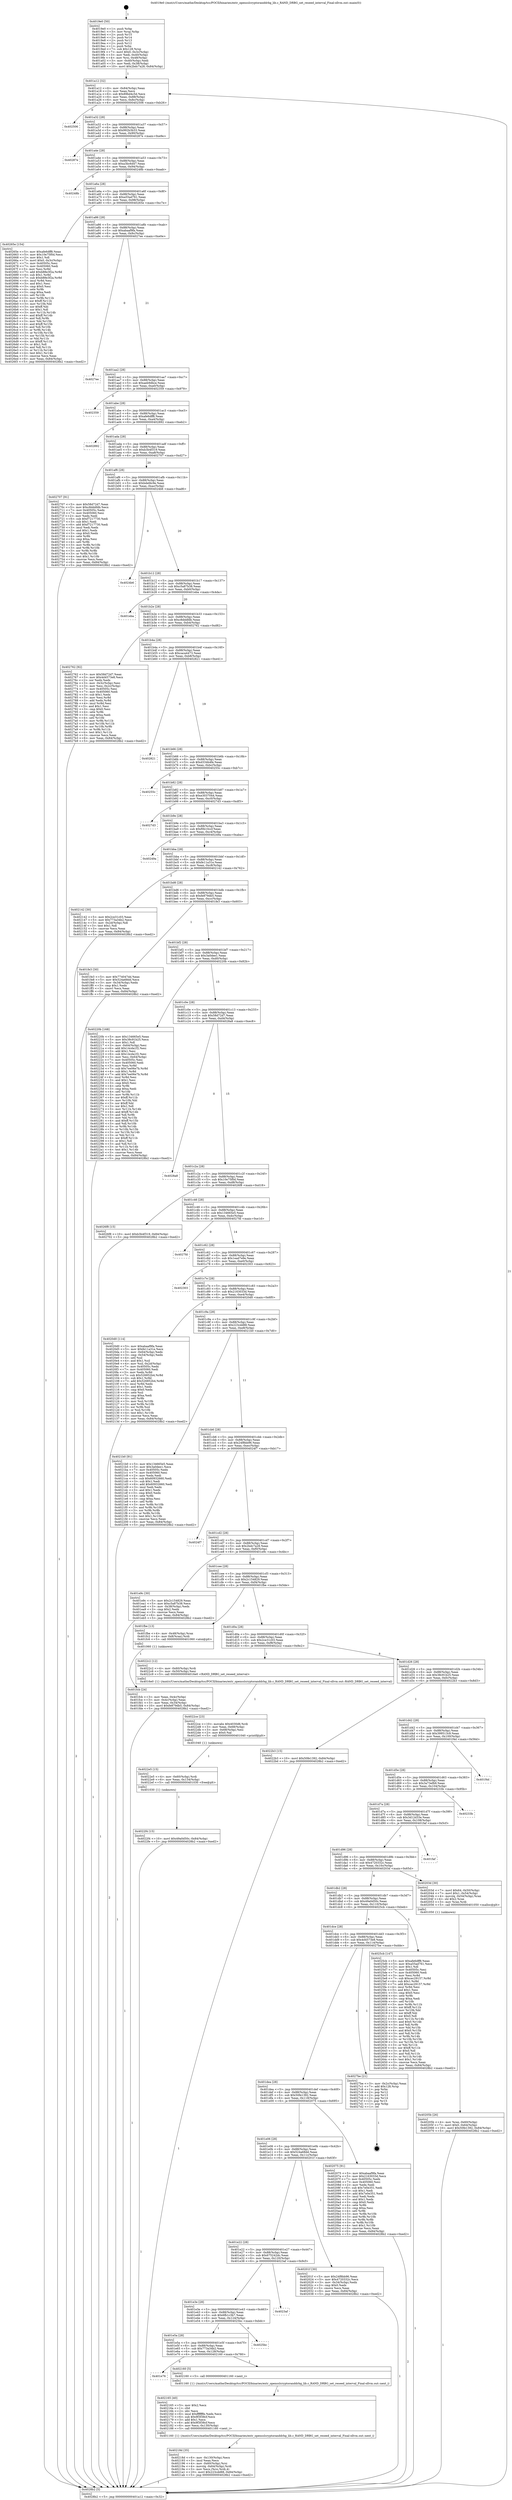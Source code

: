 digraph "0x4019e0" {
  label = "0x4019e0 (/mnt/c/Users/mathe/Desktop/tcc/POCII/binaries/extr_opensslcryptoranddrbg_lib.c_RAND_DRBG_set_reseed_interval_Final-ollvm.out::main(0))"
  labelloc = "t"
  node[shape=record]

  Entry [label="",width=0.3,height=0.3,shape=circle,fillcolor=black,style=filled]
  "0x401a12" [label="{
     0x401a12 [32]\l
     | [instrs]\l
     &nbsp;&nbsp;0x401a12 \<+6\>: mov -0x84(%rbp),%eax\l
     &nbsp;&nbsp;0x401a18 \<+2\>: mov %eax,%ecx\l
     &nbsp;&nbsp;0x401a1a \<+6\>: sub $0x89bd4c5d,%ecx\l
     &nbsp;&nbsp;0x401a20 \<+6\>: mov %eax,-0x88(%rbp)\l
     &nbsp;&nbsp;0x401a26 \<+6\>: mov %ecx,-0x8c(%rbp)\l
     &nbsp;&nbsp;0x401a2c \<+6\>: je 0000000000402506 \<main+0xb26\>\l
  }"]
  "0x402506" [label="{
     0x402506\l
  }", style=dashed]
  "0x401a32" [label="{
     0x401a32 [28]\l
     | [instrs]\l
     &nbsp;&nbsp;0x401a32 \<+5\>: jmp 0000000000401a37 \<main+0x57\>\l
     &nbsp;&nbsp;0x401a37 \<+6\>: mov -0x88(%rbp),%eax\l
     &nbsp;&nbsp;0x401a3d \<+5\>: sub $0x992b3b33,%eax\l
     &nbsp;&nbsp;0x401a42 \<+6\>: mov %eax,-0x90(%rbp)\l
     &nbsp;&nbsp;0x401a48 \<+6\>: je 000000000040287e \<main+0xe9e\>\l
  }"]
  Exit [label="",width=0.3,height=0.3,shape=circle,fillcolor=black,style=filled,peripheries=2]
  "0x40287e" [label="{
     0x40287e\l
  }", style=dashed]
  "0x401a4e" [label="{
     0x401a4e [28]\l
     | [instrs]\l
     &nbsp;&nbsp;0x401a4e \<+5\>: jmp 0000000000401a53 \<main+0x73\>\l
     &nbsp;&nbsp;0x401a53 \<+6\>: mov -0x88(%rbp),%eax\l
     &nbsp;&nbsp;0x401a59 \<+5\>: sub $0xa3bc6d47,%eax\l
     &nbsp;&nbsp;0x401a5e \<+6\>: mov %eax,-0x94(%rbp)\l
     &nbsp;&nbsp;0x401a64 \<+6\>: je 000000000040248b \<main+0xaab\>\l
  }"]
  "0x4022f4" [label="{
     0x4022f4 [15]\l
     | [instrs]\l
     &nbsp;&nbsp;0x4022f4 \<+10\>: movl $0x49a0d50c,-0x84(%rbp)\l
     &nbsp;&nbsp;0x4022fe \<+5\>: jmp 00000000004028b2 \<main+0xed2\>\l
  }"]
  "0x40248b" [label="{
     0x40248b\l
  }", style=dashed]
  "0x401a6a" [label="{
     0x401a6a [28]\l
     | [instrs]\l
     &nbsp;&nbsp;0x401a6a \<+5\>: jmp 0000000000401a6f \<main+0x8f\>\l
     &nbsp;&nbsp;0x401a6f \<+6\>: mov -0x88(%rbp),%eax\l
     &nbsp;&nbsp;0x401a75 \<+5\>: sub $0xa55ad761,%eax\l
     &nbsp;&nbsp;0x401a7a \<+6\>: mov %eax,-0x98(%rbp)\l
     &nbsp;&nbsp;0x401a80 \<+6\>: je 000000000040265e \<main+0xc7e\>\l
  }"]
  "0x4022e5" [label="{
     0x4022e5 [15]\l
     | [instrs]\l
     &nbsp;&nbsp;0x4022e5 \<+4\>: mov -0x60(%rbp),%rdi\l
     &nbsp;&nbsp;0x4022e9 \<+6\>: mov %eax,-0x134(%rbp)\l
     &nbsp;&nbsp;0x4022ef \<+5\>: call 0000000000401030 \<free@plt\>\l
     | [calls]\l
     &nbsp;&nbsp;0x401030 \{1\} (unknown)\l
  }"]
  "0x40265e" [label="{
     0x40265e [154]\l
     | [instrs]\l
     &nbsp;&nbsp;0x40265e \<+5\>: mov $0xafe6dff8,%eax\l
     &nbsp;&nbsp;0x402663 \<+5\>: mov $0x10e75f0d,%ecx\l
     &nbsp;&nbsp;0x402668 \<+2\>: mov $0x1,%dl\l
     &nbsp;&nbsp;0x40266a \<+7\>: movl $0x0,-0x3c(%rbp)\l
     &nbsp;&nbsp;0x402671 \<+7\>: mov 0x40505c,%esi\l
     &nbsp;&nbsp;0x402678 \<+7\>: mov 0x405060,%edi\l
     &nbsp;&nbsp;0x40267f \<+3\>: mov %esi,%r8d\l
     &nbsp;&nbsp;0x402682 \<+7\>: add $0xb88e3f2a,%r8d\l
     &nbsp;&nbsp;0x402689 \<+4\>: sub $0x1,%r8d\l
     &nbsp;&nbsp;0x40268d \<+7\>: sub $0xb88e3f2a,%r8d\l
     &nbsp;&nbsp;0x402694 \<+4\>: imul %r8d,%esi\l
     &nbsp;&nbsp;0x402698 \<+3\>: and $0x1,%esi\l
     &nbsp;&nbsp;0x40269b \<+3\>: cmp $0x0,%esi\l
     &nbsp;&nbsp;0x40269e \<+4\>: sete %r9b\l
     &nbsp;&nbsp;0x4026a2 \<+3\>: cmp $0xa,%edi\l
     &nbsp;&nbsp;0x4026a5 \<+4\>: setl %r10b\l
     &nbsp;&nbsp;0x4026a9 \<+3\>: mov %r9b,%r11b\l
     &nbsp;&nbsp;0x4026ac \<+4\>: xor $0xff,%r11b\l
     &nbsp;&nbsp;0x4026b0 \<+3\>: mov %r10b,%bl\l
     &nbsp;&nbsp;0x4026b3 \<+3\>: xor $0xff,%bl\l
     &nbsp;&nbsp;0x4026b6 \<+3\>: xor $0x1,%dl\l
     &nbsp;&nbsp;0x4026b9 \<+3\>: mov %r11b,%r14b\l
     &nbsp;&nbsp;0x4026bc \<+4\>: and $0xff,%r14b\l
     &nbsp;&nbsp;0x4026c0 \<+3\>: and %dl,%r9b\l
     &nbsp;&nbsp;0x4026c3 \<+3\>: mov %bl,%r15b\l
     &nbsp;&nbsp;0x4026c6 \<+4\>: and $0xff,%r15b\l
     &nbsp;&nbsp;0x4026ca \<+3\>: and %dl,%r10b\l
     &nbsp;&nbsp;0x4026cd \<+3\>: or %r9b,%r14b\l
     &nbsp;&nbsp;0x4026d0 \<+3\>: or %r10b,%r15b\l
     &nbsp;&nbsp;0x4026d3 \<+3\>: xor %r15b,%r14b\l
     &nbsp;&nbsp;0x4026d6 \<+3\>: or %bl,%r11b\l
     &nbsp;&nbsp;0x4026d9 \<+4\>: xor $0xff,%r11b\l
     &nbsp;&nbsp;0x4026dd \<+3\>: or $0x1,%dl\l
     &nbsp;&nbsp;0x4026e0 \<+3\>: and %dl,%r11b\l
     &nbsp;&nbsp;0x4026e3 \<+3\>: or %r11b,%r14b\l
     &nbsp;&nbsp;0x4026e6 \<+4\>: test $0x1,%r14b\l
     &nbsp;&nbsp;0x4026ea \<+3\>: cmovne %ecx,%eax\l
     &nbsp;&nbsp;0x4026ed \<+6\>: mov %eax,-0x84(%rbp)\l
     &nbsp;&nbsp;0x4026f3 \<+5\>: jmp 00000000004028b2 \<main+0xed2\>\l
  }"]
  "0x401a86" [label="{
     0x401a86 [28]\l
     | [instrs]\l
     &nbsp;&nbsp;0x401a86 \<+5\>: jmp 0000000000401a8b \<main+0xab\>\l
     &nbsp;&nbsp;0x401a8b \<+6\>: mov -0x88(%rbp),%eax\l
     &nbsp;&nbsp;0x401a91 \<+5\>: sub $0xabaaf9fa,%eax\l
     &nbsp;&nbsp;0x401a96 \<+6\>: mov %eax,-0x9c(%rbp)\l
     &nbsp;&nbsp;0x401a9c \<+6\>: je 00000000004027ee \<main+0xe0e\>\l
  }"]
  "0x4022ce" [label="{
     0x4022ce [23]\l
     | [instrs]\l
     &nbsp;&nbsp;0x4022ce \<+10\>: movabs $0x4030d6,%rdi\l
     &nbsp;&nbsp;0x4022d8 \<+3\>: mov %eax,-0x68(%rbp)\l
     &nbsp;&nbsp;0x4022db \<+3\>: mov -0x68(%rbp),%esi\l
     &nbsp;&nbsp;0x4022de \<+2\>: mov $0x0,%al\l
     &nbsp;&nbsp;0x4022e0 \<+5\>: call 0000000000401040 \<printf@plt\>\l
     | [calls]\l
     &nbsp;&nbsp;0x401040 \{1\} (unknown)\l
  }"]
  "0x4027ee" [label="{
     0x4027ee\l
  }", style=dashed]
  "0x401aa2" [label="{
     0x401aa2 [28]\l
     | [instrs]\l
     &nbsp;&nbsp;0x401aa2 \<+5\>: jmp 0000000000401aa7 \<main+0xc7\>\l
     &nbsp;&nbsp;0x401aa7 \<+6\>: mov -0x88(%rbp),%eax\l
     &nbsp;&nbsp;0x401aad \<+5\>: sub $0xaeb9dbce,%eax\l
     &nbsp;&nbsp;0x401ab2 \<+6\>: mov %eax,-0xa0(%rbp)\l
     &nbsp;&nbsp;0x401ab8 \<+6\>: je 0000000000402359 \<main+0x979\>\l
  }"]
  "0x40218d" [label="{
     0x40218d [35]\l
     | [instrs]\l
     &nbsp;&nbsp;0x40218d \<+6\>: mov -0x130(%rbp),%ecx\l
     &nbsp;&nbsp;0x402193 \<+3\>: imul %eax,%ecx\l
     &nbsp;&nbsp;0x402196 \<+4\>: mov -0x60(%rbp),%rsi\l
     &nbsp;&nbsp;0x40219a \<+4\>: movslq -0x64(%rbp),%rdi\l
     &nbsp;&nbsp;0x40219e \<+3\>: mov %ecx,(%rsi,%rdi,4)\l
     &nbsp;&nbsp;0x4021a1 \<+10\>: movl $0x223cdd88,-0x84(%rbp)\l
     &nbsp;&nbsp;0x4021ab \<+5\>: jmp 00000000004028b2 \<main+0xed2\>\l
  }"]
  "0x402359" [label="{
     0x402359\l
  }", style=dashed]
  "0x401abe" [label="{
     0x401abe [28]\l
     | [instrs]\l
     &nbsp;&nbsp;0x401abe \<+5\>: jmp 0000000000401ac3 \<main+0xe3\>\l
     &nbsp;&nbsp;0x401ac3 \<+6\>: mov -0x88(%rbp),%eax\l
     &nbsp;&nbsp;0x401ac9 \<+5\>: sub $0xafe6dff8,%eax\l
     &nbsp;&nbsp;0x401ace \<+6\>: mov %eax,-0xa4(%rbp)\l
     &nbsp;&nbsp;0x401ad4 \<+6\>: je 0000000000402892 \<main+0xeb2\>\l
  }"]
  "0x402165" [label="{
     0x402165 [40]\l
     | [instrs]\l
     &nbsp;&nbsp;0x402165 \<+5\>: mov $0x2,%ecx\l
     &nbsp;&nbsp;0x40216a \<+1\>: cltd\l
     &nbsp;&nbsp;0x40216b \<+2\>: idiv %ecx\l
     &nbsp;&nbsp;0x40216d \<+6\>: imul $0xfffffffe,%edx,%ecx\l
     &nbsp;&nbsp;0x402173 \<+6\>: sub $0x9f3f38cf,%ecx\l
     &nbsp;&nbsp;0x402179 \<+3\>: add $0x1,%ecx\l
     &nbsp;&nbsp;0x40217c \<+6\>: add $0x9f3f38cf,%ecx\l
     &nbsp;&nbsp;0x402182 \<+6\>: mov %ecx,-0x130(%rbp)\l
     &nbsp;&nbsp;0x402188 \<+5\>: call 0000000000401160 \<next_i\>\l
     | [calls]\l
     &nbsp;&nbsp;0x401160 \{1\} (/mnt/c/Users/mathe/Desktop/tcc/POCII/binaries/extr_opensslcryptoranddrbg_lib.c_RAND_DRBG_set_reseed_interval_Final-ollvm.out::next_i)\l
  }"]
  "0x402892" [label="{
     0x402892\l
  }", style=dashed]
  "0x401ada" [label="{
     0x401ada [28]\l
     | [instrs]\l
     &nbsp;&nbsp;0x401ada \<+5\>: jmp 0000000000401adf \<main+0xff\>\l
     &nbsp;&nbsp;0x401adf \<+6\>: mov -0x88(%rbp),%eax\l
     &nbsp;&nbsp;0x401ae5 \<+5\>: sub $0xb3b4f319,%eax\l
     &nbsp;&nbsp;0x401aea \<+6\>: mov %eax,-0xa8(%rbp)\l
     &nbsp;&nbsp;0x401af0 \<+6\>: je 0000000000402707 \<main+0xd27\>\l
  }"]
  "0x401e76" [label="{
     0x401e76\l
  }", style=dashed]
  "0x402707" [label="{
     0x402707 [91]\l
     | [instrs]\l
     &nbsp;&nbsp;0x402707 \<+5\>: mov $0x58d72d7,%eax\l
     &nbsp;&nbsp;0x40270c \<+5\>: mov $0xc8dddfdb,%ecx\l
     &nbsp;&nbsp;0x402711 \<+7\>: mov 0x40505c,%edx\l
     &nbsp;&nbsp;0x402718 \<+7\>: mov 0x405060,%esi\l
     &nbsp;&nbsp;0x40271f \<+2\>: mov %edx,%edi\l
     &nbsp;&nbsp;0x402721 \<+6\>: sub $0xf7217730,%edi\l
     &nbsp;&nbsp;0x402727 \<+3\>: sub $0x1,%edi\l
     &nbsp;&nbsp;0x40272a \<+6\>: add $0xf7217730,%edi\l
     &nbsp;&nbsp;0x402730 \<+3\>: imul %edi,%edx\l
     &nbsp;&nbsp;0x402733 \<+3\>: and $0x1,%edx\l
     &nbsp;&nbsp;0x402736 \<+3\>: cmp $0x0,%edx\l
     &nbsp;&nbsp;0x402739 \<+4\>: sete %r8b\l
     &nbsp;&nbsp;0x40273d \<+3\>: cmp $0xa,%esi\l
     &nbsp;&nbsp;0x402740 \<+4\>: setl %r9b\l
     &nbsp;&nbsp;0x402744 \<+3\>: mov %r8b,%r10b\l
     &nbsp;&nbsp;0x402747 \<+3\>: and %r9b,%r10b\l
     &nbsp;&nbsp;0x40274a \<+3\>: xor %r9b,%r8b\l
     &nbsp;&nbsp;0x40274d \<+3\>: or %r8b,%r10b\l
     &nbsp;&nbsp;0x402750 \<+4\>: test $0x1,%r10b\l
     &nbsp;&nbsp;0x402754 \<+3\>: cmovne %ecx,%eax\l
     &nbsp;&nbsp;0x402757 \<+6\>: mov %eax,-0x84(%rbp)\l
     &nbsp;&nbsp;0x40275d \<+5\>: jmp 00000000004028b2 \<main+0xed2\>\l
  }"]
  "0x401af6" [label="{
     0x401af6 [28]\l
     | [instrs]\l
     &nbsp;&nbsp;0x401af6 \<+5\>: jmp 0000000000401afb \<main+0x11b\>\l
     &nbsp;&nbsp;0x401afb \<+6\>: mov -0x88(%rbp),%eax\l
     &nbsp;&nbsp;0x401b01 \<+5\>: sub $0xbdefdc9e,%eax\l
     &nbsp;&nbsp;0x401b06 \<+6\>: mov %eax,-0xac(%rbp)\l
     &nbsp;&nbsp;0x401b0c \<+6\>: je 00000000004024b6 \<main+0xad6\>\l
  }"]
  "0x402160" [label="{
     0x402160 [5]\l
     | [instrs]\l
     &nbsp;&nbsp;0x402160 \<+5\>: call 0000000000401160 \<next_i\>\l
     | [calls]\l
     &nbsp;&nbsp;0x401160 \{1\} (/mnt/c/Users/mathe/Desktop/tcc/POCII/binaries/extr_opensslcryptoranddrbg_lib.c_RAND_DRBG_set_reseed_interval_Final-ollvm.out::next_i)\l
  }"]
  "0x4024b6" [label="{
     0x4024b6\l
  }", style=dashed]
  "0x401b12" [label="{
     0x401b12 [28]\l
     | [instrs]\l
     &nbsp;&nbsp;0x401b12 \<+5\>: jmp 0000000000401b17 \<main+0x137\>\l
     &nbsp;&nbsp;0x401b17 \<+6\>: mov -0x88(%rbp),%eax\l
     &nbsp;&nbsp;0x401b1d \<+5\>: sub $0xc5a87b38,%eax\l
     &nbsp;&nbsp;0x401b22 \<+6\>: mov %eax,-0xb0(%rbp)\l
     &nbsp;&nbsp;0x401b28 \<+6\>: je 0000000000401eba \<main+0x4da\>\l
  }"]
  "0x401e5a" [label="{
     0x401e5a [28]\l
     | [instrs]\l
     &nbsp;&nbsp;0x401e5a \<+5\>: jmp 0000000000401e5f \<main+0x47f\>\l
     &nbsp;&nbsp;0x401e5f \<+6\>: mov -0x88(%rbp),%eax\l
     &nbsp;&nbsp;0x401e65 \<+5\>: sub $0x773a34b2,%eax\l
     &nbsp;&nbsp;0x401e6a \<+6\>: mov %eax,-0x128(%rbp)\l
     &nbsp;&nbsp;0x401e70 \<+6\>: je 0000000000402160 \<main+0x780\>\l
  }"]
  "0x401eba" [label="{
     0x401eba\l
  }", style=dashed]
  "0x401b2e" [label="{
     0x401b2e [28]\l
     | [instrs]\l
     &nbsp;&nbsp;0x401b2e \<+5\>: jmp 0000000000401b33 \<main+0x153\>\l
     &nbsp;&nbsp;0x401b33 \<+6\>: mov -0x88(%rbp),%eax\l
     &nbsp;&nbsp;0x401b39 \<+5\>: sub $0xc8dddfdb,%eax\l
     &nbsp;&nbsp;0x401b3e \<+6\>: mov %eax,-0xb4(%rbp)\l
     &nbsp;&nbsp;0x401b44 \<+6\>: je 0000000000402762 \<main+0xd82\>\l
  }"]
  "0x4025bc" [label="{
     0x4025bc\l
  }", style=dashed]
  "0x402762" [label="{
     0x402762 [92]\l
     | [instrs]\l
     &nbsp;&nbsp;0x402762 \<+5\>: mov $0x58d72d7,%eax\l
     &nbsp;&nbsp;0x402767 \<+5\>: mov $0x4d4573e8,%ecx\l
     &nbsp;&nbsp;0x40276c \<+2\>: xor %edx,%edx\l
     &nbsp;&nbsp;0x40276e \<+3\>: mov -0x3c(%rbp),%esi\l
     &nbsp;&nbsp;0x402771 \<+3\>: mov %esi,-0x2c(%rbp)\l
     &nbsp;&nbsp;0x402774 \<+7\>: mov 0x40505c,%esi\l
     &nbsp;&nbsp;0x40277b \<+7\>: mov 0x405060,%edi\l
     &nbsp;&nbsp;0x402782 \<+3\>: sub $0x1,%edx\l
     &nbsp;&nbsp;0x402785 \<+3\>: mov %esi,%r8d\l
     &nbsp;&nbsp;0x402788 \<+3\>: add %edx,%r8d\l
     &nbsp;&nbsp;0x40278b \<+4\>: imul %r8d,%esi\l
     &nbsp;&nbsp;0x40278f \<+3\>: and $0x1,%esi\l
     &nbsp;&nbsp;0x402792 \<+3\>: cmp $0x0,%esi\l
     &nbsp;&nbsp;0x402795 \<+4\>: sete %r9b\l
     &nbsp;&nbsp;0x402799 \<+3\>: cmp $0xa,%edi\l
     &nbsp;&nbsp;0x40279c \<+4\>: setl %r10b\l
     &nbsp;&nbsp;0x4027a0 \<+3\>: mov %r9b,%r11b\l
     &nbsp;&nbsp;0x4027a3 \<+3\>: and %r10b,%r11b\l
     &nbsp;&nbsp;0x4027a6 \<+3\>: xor %r10b,%r9b\l
     &nbsp;&nbsp;0x4027a9 \<+3\>: or %r9b,%r11b\l
     &nbsp;&nbsp;0x4027ac \<+4\>: test $0x1,%r11b\l
     &nbsp;&nbsp;0x4027b0 \<+3\>: cmovne %ecx,%eax\l
     &nbsp;&nbsp;0x4027b3 \<+6\>: mov %eax,-0x84(%rbp)\l
     &nbsp;&nbsp;0x4027b9 \<+5\>: jmp 00000000004028b2 \<main+0xed2\>\l
  }"]
  "0x401b4a" [label="{
     0x401b4a [28]\l
     | [instrs]\l
     &nbsp;&nbsp;0x401b4a \<+5\>: jmp 0000000000401b4f \<main+0x16f\>\l
     &nbsp;&nbsp;0x401b4f \<+6\>: mov -0x88(%rbp),%eax\l
     &nbsp;&nbsp;0x401b55 \<+5\>: sub $0xcaca4473,%eax\l
     &nbsp;&nbsp;0x401b5a \<+6\>: mov %eax,-0xb8(%rbp)\l
     &nbsp;&nbsp;0x401b60 \<+6\>: je 0000000000402821 \<main+0xe41\>\l
  }"]
  "0x401e3e" [label="{
     0x401e3e [28]\l
     | [instrs]\l
     &nbsp;&nbsp;0x401e3e \<+5\>: jmp 0000000000401e43 \<main+0x463\>\l
     &nbsp;&nbsp;0x401e43 \<+6\>: mov -0x88(%rbp),%eax\l
     &nbsp;&nbsp;0x401e49 \<+5\>: sub $0x6fb1c3b7,%eax\l
     &nbsp;&nbsp;0x401e4e \<+6\>: mov %eax,-0x124(%rbp)\l
     &nbsp;&nbsp;0x401e54 \<+6\>: je 00000000004025bc \<main+0xbdc\>\l
  }"]
  "0x402821" [label="{
     0x402821\l
  }", style=dashed]
  "0x401b66" [label="{
     0x401b66 [28]\l
     | [instrs]\l
     &nbsp;&nbsp;0x401b66 \<+5\>: jmp 0000000000401b6b \<main+0x18b\>\l
     &nbsp;&nbsp;0x401b6b \<+6\>: mov -0x88(%rbp),%eax\l
     &nbsp;&nbsp;0x401b71 \<+5\>: sub $0xd334b4fe,%eax\l
     &nbsp;&nbsp;0x401b76 \<+6\>: mov %eax,-0xbc(%rbp)\l
     &nbsp;&nbsp;0x401b7c \<+6\>: je 000000000040255c \<main+0xb7c\>\l
  }"]
  "0x4023af" [label="{
     0x4023af\l
  }", style=dashed]
  "0x40255c" [label="{
     0x40255c\l
  }", style=dashed]
  "0x401b82" [label="{
     0x401b82 [28]\l
     | [instrs]\l
     &nbsp;&nbsp;0x401b82 \<+5\>: jmp 0000000000401b87 \<main+0x1a7\>\l
     &nbsp;&nbsp;0x401b87 \<+6\>: mov -0x88(%rbp),%eax\l
     &nbsp;&nbsp;0x401b8d \<+5\>: sub $0xe3037044,%eax\l
     &nbsp;&nbsp;0x401b92 \<+6\>: mov %eax,-0xc0(%rbp)\l
     &nbsp;&nbsp;0x401b98 \<+6\>: je 00000000004027d3 \<main+0xdf3\>\l
  }"]
  "0x40205b" [label="{
     0x40205b [26]\l
     | [instrs]\l
     &nbsp;&nbsp;0x40205b \<+4\>: mov %rax,-0x60(%rbp)\l
     &nbsp;&nbsp;0x40205f \<+7\>: movl $0x0,-0x64(%rbp)\l
     &nbsp;&nbsp;0x402066 \<+10\>: movl $0x50fe1392,-0x84(%rbp)\l
     &nbsp;&nbsp;0x402070 \<+5\>: jmp 00000000004028b2 \<main+0xed2\>\l
  }"]
  "0x4027d3" [label="{
     0x4027d3\l
  }", style=dashed]
  "0x401b9e" [label="{
     0x401b9e [28]\l
     | [instrs]\l
     &nbsp;&nbsp;0x401b9e \<+5\>: jmp 0000000000401ba3 \<main+0x1c3\>\l
     &nbsp;&nbsp;0x401ba3 \<+6\>: mov -0x88(%rbp),%eax\l
     &nbsp;&nbsp;0x401ba9 \<+5\>: sub $0xf0b10ccf,%eax\l
     &nbsp;&nbsp;0x401bae \<+6\>: mov %eax,-0xc4(%rbp)\l
     &nbsp;&nbsp;0x401bb4 \<+6\>: je 000000000040249a \<main+0xaba\>\l
  }"]
  "0x401e22" [label="{
     0x401e22 [28]\l
     | [instrs]\l
     &nbsp;&nbsp;0x401e22 \<+5\>: jmp 0000000000401e27 \<main+0x447\>\l
     &nbsp;&nbsp;0x401e27 \<+6\>: mov -0x88(%rbp),%eax\l
     &nbsp;&nbsp;0x401e2d \<+5\>: sub $0x675242dc,%eax\l
     &nbsp;&nbsp;0x401e32 \<+6\>: mov %eax,-0x120(%rbp)\l
     &nbsp;&nbsp;0x401e38 \<+6\>: je 00000000004023af \<main+0x9cf\>\l
  }"]
  "0x40249a" [label="{
     0x40249a\l
  }", style=dashed]
  "0x401bba" [label="{
     0x401bba [28]\l
     | [instrs]\l
     &nbsp;&nbsp;0x401bba \<+5\>: jmp 0000000000401bbf \<main+0x1df\>\l
     &nbsp;&nbsp;0x401bbf \<+6\>: mov -0x88(%rbp),%eax\l
     &nbsp;&nbsp;0x401bc5 \<+5\>: sub $0xfe11a31e,%eax\l
     &nbsp;&nbsp;0x401bca \<+6\>: mov %eax,-0xc8(%rbp)\l
     &nbsp;&nbsp;0x401bd0 \<+6\>: je 0000000000402142 \<main+0x762\>\l
  }"]
  "0x40201f" [label="{
     0x40201f [30]\l
     | [instrs]\l
     &nbsp;&nbsp;0x40201f \<+5\>: mov $0x24f8bb96,%eax\l
     &nbsp;&nbsp;0x402024 \<+5\>: mov $0x4720332c,%ecx\l
     &nbsp;&nbsp;0x402029 \<+3\>: mov -0x34(%rbp),%edx\l
     &nbsp;&nbsp;0x40202c \<+3\>: cmp $0x0,%edx\l
     &nbsp;&nbsp;0x40202f \<+3\>: cmove %ecx,%eax\l
     &nbsp;&nbsp;0x402032 \<+6\>: mov %eax,-0x84(%rbp)\l
     &nbsp;&nbsp;0x402038 \<+5\>: jmp 00000000004028b2 \<main+0xed2\>\l
  }"]
  "0x402142" [label="{
     0x402142 [30]\l
     | [instrs]\l
     &nbsp;&nbsp;0x402142 \<+5\>: mov $0x2ce31c03,%eax\l
     &nbsp;&nbsp;0x402147 \<+5\>: mov $0x773a34b2,%ecx\l
     &nbsp;&nbsp;0x40214c \<+3\>: mov -0x2d(%rbp),%dl\l
     &nbsp;&nbsp;0x40214f \<+3\>: test $0x1,%dl\l
     &nbsp;&nbsp;0x402152 \<+3\>: cmovne %ecx,%eax\l
     &nbsp;&nbsp;0x402155 \<+6\>: mov %eax,-0x84(%rbp)\l
     &nbsp;&nbsp;0x40215b \<+5\>: jmp 00000000004028b2 \<main+0xed2\>\l
  }"]
  "0x401bd6" [label="{
     0x401bd6 [28]\l
     | [instrs]\l
     &nbsp;&nbsp;0x401bd6 \<+5\>: jmp 0000000000401bdb \<main+0x1fb\>\l
     &nbsp;&nbsp;0x401bdb \<+6\>: mov -0x88(%rbp),%eax\l
     &nbsp;&nbsp;0x401be1 \<+5\>: sub $0xfe879db5,%eax\l
     &nbsp;&nbsp;0x401be6 \<+6\>: mov %eax,-0xcc(%rbp)\l
     &nbsp;&nbsp;0x401bec \<+6\>: je 0000000000401fe3 \<main+0x603\>\l
  }"]
  "0x401e06" [label="{
     0x401e06 [28]\l
     | [instrs]\l
     &nbsp;&nbsp;0x401e06 \<+5\>: jmp 0000000000401e0b \<main+0x42b\>\l
     &nbsp;&nbsp;0x401e0b \<+6\>: mov -0x88(%rbp),%eax\l
     &nbsp;&nbsp;0x401e11 \<+5\>: sub $0x524a68dd,%eax\l
     &nbsp;&nbsp;0x401e16 \<+6\>: mov %eax,-0x11c(%rbp)\l
     &nbsp;&nbsp;0x401e1c \<+6\>: je 000000000040201f \<main+0x63f\>\l
  }"]
  "0x401fe3" [label="{
     0x401fe3 [30]\l
     | [instrs]\l
     &nbsp;&nbsp;0x401fe3 \<+5\>: mov $0x774047dd,%eax\l
     &nbsp;&nbsp;0x401fe8 \<+5\>: mov $0x524a68dd,%ecx\l
     &nbsp;&nbsp;0x401fed \<+3\>: mov -0x34(%rbp),%edx\l
     &nbsp;&nbsp;0x401ff0 \<+3\>: cmp $0x1,%edx\l
     &nbsp;&nbsp;0x401ff3 \<+3\>: cmovl %ecx,%eax\l
     &nbsp;&nbsp;0x401ff6 \<+6\>: mov %eax,-0x84(%rbp)\l
     &nbsp;&nbsp;0x401ffc \<+5\>: jmp 00000000004028b2 \<main+0xed2\>\l
  }"]
  "0x401bf2" [label="{
     0x401bf2 [28]\l
     | [instrs]\l
     &nbsp;&nbsp;0x401bf2 \<+5\>: jmp 0000000000401bf7 \<main+0x217\>\l
     &nbsp;&nbsp;0x401bf7 \<+6\>: mov -0x88(%rbp),%eax\l
     &nbsp;&nbsp;0x401bfd \<+5\>: sub $0x3a0dee1,%eax\l
     &nbsp;&nbsp;0x401c02 \<+6\>: mov %eax,-0xd0(%rbp)\l
     &nbsp;&nbsp;0x401c08 \<+6\>: je 000000000040220b \<main+0x82b\>\l
  }"]
  "0x402075" [label="{
     0x402075 [91]\l
     | [instrs]\l
     &nbsp;&nbsp;0x402075 \<+5\>: mov $0xabaaf9fa,%eax\l
     &nbsp;&nbsp;0x40207a \<+5\>: mov $0x2163033d,%ecx\l
     &nbsp;&nbsp;0x40207f \<+7\>: mov 0x40505c,%edx\l
     &nbsp;&nbsp;0x402086 \<+7\>: mov 0x405060,%esi\l
     &nbsp;&nbsp;0x40208d \<+2\>: mov %edx,%edi\l
     &nbsp;&nbsp;0x40208f \<+6\>: sub $0x7e0e351,%edi\l
     &nbsp;&nbsp;0x402095 \<+3\>: sub $0x1,%edi\l
     &nbsp;&nbsp;0x402098 \<+6\>: add $0x7e0e351,%edi\l
     &nbsp;&nbsp;0x40209e \<+3\>: imul %edi,%edx\l
     &nbsp;&nbsp;0x4020a1 \<+3\>: and $0x1,%edx\l
     &nbsp;&nbsp;0x4020a4 \<+3\>: cmp $0x0,%edx\l
     &nbsp;&nbsp;0x4020a7 \<+4\>: sete %r8b\l
     &nbsp;&nbsp;0x4020ab \<+3\>: cmp $0xa,%esi\l
     &nbsp;&nbsp;0x4020ae \<+4\>: setl %r9b\l
     &nbsp;&nbsp;0x4020b2 \<+3\>: mov %r8b,%r10b\l
     &nbsp;&nbsp;0x4020b5 \<+3\>: and %r9b,%r10b\l
     &nbsp;&nbsp;0x4020b8 \<+3\>: xor %r9b,%r8b\l
     &nbsp;&nbsp;0x4020bb \<+3\>: or %r8b,%r10b\l
     &nbsp;&nbsp;0x4020be \<+4\>: test $0x1,%r10b\l
     &nbsp;&nbsp;0x4020c2 \<+3\>: cmovne %ecx,%eax\l
     &nbsp;&nbsp;0x4020c5 \<+6\>: mov %eax,-0x84(%rbp)\l
     &nbsp;&nbsp;0x4020cb \<+5\>: jmp 00000000004028b2 \<main+0xed2\>\l
  }"]
  "0x40220b" [label="{
     0x40220b [168]\l
     | [instrs]\l
     &nbsp;&nbsp;0x40220b \<+5\>: mov $0x134665e5,%eax\l
     &nbsp;&nbsp;0x402210 \<+5\>: mov $0x38c91b25,%ecx\l
     &nbsp;&nbsp;0x402215 \<+2\>: mov $0x1,%dl\l
     &nbsp;&nbsp;0x402217 \<+3\>: mov -0x64(%rbp),%esi\l
     &nbsp;&nbsp;0x40221a \<+6\>: add $0x14cda1f2,%esi\l
     &nbsp;&nbsp;0x402220 \<+3\>: add $0x1,%esi\l
     &nbsp;&nbsp;0x402223 \<+6\>: sub $0x14cda1f2,%esi\l
     &nbsp;&nbsp;0x402229 \<+3\>: mov %esi,-0x64(%rbp)\l
     &nbsp;&nbsp;0x40222c \<+7\>: mov 0x40505c,%esi\l
     &nbsp;&nbsp;0x402233 \<+7\>: mov 0x405060,%edi\l
     &nbsp;&nbsp;0x40223a \<+3\>: mov %esi,%r8d\l
     &nbsp;&nbsp;0x40223d \<+7\>: sub $0x7ee06e7b,%r8d\l
     &nbsp;&nbsp;0x402244 \<+4\>: sub $0x1,%r8d\l
     &nbsp;&nbsp;0x402248 \<+7\>: add $0x7ee06e7b,%r8d\l
     &nbsp;&nbsp;0x40224f \<+4\>: imul %r8d,%esi\l
     &nbsp;&nbsp;0x402253 \<+3\>: and $0x1,%esi\l
     &nbsp;&nbsp;0x402256 \<+3\>: cmp $0x0,%esi\l
     &nbsp;&nbsp;0x402259 \<+4\>: sete %r9b\l
     &nbsp;&nbsp;0x40225d \<+3\>: cmp $0xa,%edi\l
     &nbsp;&nbsp;0x402260 \<+4\>: setl %r10b\l
     &nbsp;&nbsp;0x402264 \<+3\>: mov %r9b,%r11b\l
     &nbsp;&nbsp;0x402267 \<+4\>: xor $0xff,%r11b\l
     &nbsp;&nbsp;0x40226b \<+3\>: mov %r10b,%bl\l
     &nbsp;&nbsp;0x40226e \<+3\>: xor $0xff,%bl\l
     &nbsp;&nbsp;0x402271 \<+3\>: xor $0x1,%dl\l
     &nbsp;&nbsp;0x402274 \<+3\>: mov %r11b,%r14b\l
     &nbsp;&nbsp;0x402277 \<+4\>: and $0xff,%r14b\l
     &nbsp;&nbsp;0x40227b \<+3\>: and %dl,%r9b\l
     &nbsp;&nbsp;0x40227e \<+3\>: mov %bl,%r15b\l
     &nbsp;&nbsp;0x402281 \<+4\>: and $0xff,%r15b\l
     &nbsp;&nbsp;0x402285 \<+3\>: and %dl,%r10b\l
     &nbsp;&nbsp;0x402288 \<+3\>: or %r9b,%r14b\l
     &nbsp;&nbsp;0x40228b \<+3\>: or %r10b,%r15b\l
     &nbsp;&nbsp;0x40228e \<+3\>: xor %r15b,%r14b\l
     &nbsp;&nbsp;0x402291 \<+3\>: or %bl,%r11b\l
     &nbsp;&nbsp;0x402294 \<+4\>: xor $0xff,%r11b\l
     &nbsp;&nbsp;0x402298 \<+3\>: or $0x1,%dl\l
     &nbsp;&nbsp;0x40229b \<+3\>: and %dl,%r11b\l
     &nbsp;&nbsp;0x40229e \<+3\>: or %r11b,%r14b\l
     &nbsp;&nbsp;0x4022a1 \<+4\>: test $0x1,%r14b\l
     &nbsp;&nbsp;0x4022a5 \<+3\>: cmovne %ecx,%eax\l
     &nbsp;&nbsp;0x4022a8 \<+6\>: mov %eax,-0x84(%rbp)\l
     &nbsp;&nbsp;0x4022ae \<+5\>: jmp 00000000004028b2 \<main+0xed2\>\l
  }"]
  "0x401c0e" [label="{
     0x401c0e [28]\l
     | [instrs]\l
     &nbsp;&nbsp;0x401c0e \<+5\>: jmp 0000000000401c13 \<main+0x233\>\l
     &nbsp;&nbsp;0x401c13 \<+6\>: mov -0x88(%rbp),%eax\l
     &nbsp;&nbsp;0x401c19 \<+5\>: sub $0x58d72d7,%eax\l
     &nbsp;&nbsp;0x401c1e \<+6\>: mov %eax,-0xd4(%rbp)\l
     &nbsp;&nbsp;0x401c24 \<+6\>: je 00000000004028a8 \<main+0xec8\>\l
  }"]
  "0x401dea" [label="{
     0x401dea [28]\l
     | [instrs]\l
     &nbsp;&nbsp;0x401dea \<+5\>: jmp 0000000000401def \<main+0x40f\>\l
     &nbsp;&nbsp;0x401def \<+6\>: mov -0x88(%rbp),%eax\l
     &nbsp;&nbsp;0x401df5 \<+5\>: sub $0x50fe1392,%eax\l
     &nbsp;&nbsp;0x401dfa \<+6\>: mov %eax,-0x118(%rbp)\l
     &nbsp;&nbsp;0x401e00 \<+6\>: je 0000000000402075 \<main+0x695\>\l
  }"]
  "0x4028a8" [label="{
     0x4028a8\l
  }", style=dashed]
  "0x401c2a" [label="{
     0x401c2a [28]\l
     | [instrs]\l
     &nbsp;&nbsp;0x401c2a \<+5\>: jmp 0000000000401c2f \<main+0x24f\>\l
     &nbsp;&nbsp;0x401c2f \<+6\>: mov -0x88(%rbp),%eax\l
     &nbsp;&nbsp;0x401c35 \<+5\>: sub $0x10e75f0d,%eax\l
     &nbsp;&nbsp;0x401c3a \<+6\>: mov %eax,-0xd8(%rbp)\l
     &nbsp;&nbsp;0x401c40 \<+6\>: je 00000000004026f8 \<main+0xd18\>\l
  }"]
  "0x4027be" [label="{
     0x4027be [21]\l
     | [instrs]\l
     &nbsp;&nbsp;0x4027be \<+3\>: mov -0x2c(%rbp),%eax\l
     &nbsp;&nbsp;0x4027c1 \<+7\>: add $0x128,%rsp\l
     &nbsp;&nbsp;0x4027c8 \<+1\>: pop %rbx\l
     &nbsp;&nbsp;0x4027c9 \<+2\>: pop %r12\l
     &nbsp;&nbsp;0x4027cb \<+2\>: pop %r13\l
     &nbsp;&nbsp;0x4027cd \<+2\>: pop %r14\l
     &nbsp;&nbsp;0x4027cf \<+2\>: pop %r15\l
     &nbsp;&nbsp;0x4027d1 \<+1\>: pop %rbp\l
     &nbsp;&nbsp;0x4027d2 \<+1\>: ret\l
  }"]
  "0x4026f8" [label="{
     0x4026f8 [15]\l
     | [instrs]\l
     &nbsp;&nbsp;0x4026f8 \<+10\>: movl $0xb3b4f319,-0x84(%rbp)\l
     &nbsp;&nbsp;0x402702 \<+5\>: jmp 00000000004028b2 \<main+0xed2\>\l
  }"]
  "0x401c46" [label="{
     0x401c46 [28]\l
     | [instrs]\l
     &nbsp;&nbsp;0x401c46 \<+5\>: jmp 0000000000401c4b \<main+0x26b\>\l
     &nbsp;&nbsp;0x401c4b \<+6\>: mov -0x88(%rbp),%eax\l
     &nbsp;&nbsp;0x401c51 \<+5\>: sub $0x134665e5,%eax\l
     &nbsp;&nbsp;0x401c56 \<+6\>: mov %eax,-0xdc(%rbp)\l
     &nbsp;&nbsp;0x401c5c \<+6\>: je 00000000004027fd \<main+0xe1d\>\l
  }"]
  "0x401dce" [label="{
     0x401dce [28]\l
     | [instrs]\l
     &nbsp;&nbsp;0x401dce \<+5\>: jmp 0000000000401dd3 \<main+0x3f3\>\l
     &nbsp;&nbsp;0x401dd3 \<+6\>: mov -0x88(%rbp),%eax\l
     &nbsp;&nbsp;0x401dd9 \<+5\>: sub $0x4d4573e8,%eax\l
     &nbsp;&nbsp;0x401dde \<+6\>: mov %eax,-0x114(%rbp)\l
     &nbsp;&nbsp;0x401de4 \<+6\>: je 00000000004027be \<main+0xdde\>\l
  }"]
  "0x4027fd" [label="{
     0x4027fd\l
  }", style=dashed]
  "0x401c62" [label="{
     0x401c62 [28]\l
     | [instrs]\l
     &nbsp;&nbsp;0x401c62 \<+5\>: jmp 0000000000401c67 \<main+0x287\>\l
     &nbsp;&nbsp;0x401c67 \<+6\>: mov -0x88(%rbp),%eax\l
     &nbsp;&nbsp;0x401c6d \<+5\>: sub $0x1ead7e9e,%eax\l
     &nbsp;&nbsp;0x401c72 \<+6\>: mov %eax,-0xe0(%rbp)\l
     &nbsp;&nbsp;0x401c78 \<+6\>: je 0000000000402303 \<main+0x923\>\l
  }"]
  "0x4025cb" [label="{
     0x4025cb [147]\l
     | [instrs]\l
     &nbsp;&nbsp;0x4025cb \<+5\>: mov $0xafe6dff8,%eax\l
     &nbsp;&nbsp;0x4025d0 \<+5\>: mov $0xa55ad761,%ecx\l
     &nbsp;&nbsp;0x4025d5 \<+2\>: mov $0x1,%dl\l
     &nbsp;&nbsp;0x4025d7 \<+7\>: mov 0x40505c,%esi\l
     &nbsp;&nbsp;0x4025de \<+7\>: mov 0x405060,%edi\l
     &nbsp;&nbsp;0x4025e5 \<+3\>: mov %esi,%r8d\l
     &nbsp;&nbsp;0x4025e8 \<+7\>: sub $0xcec29157,%r8d\l
     &nbsp;&nbsp;0x4025ef \<+4\>: sub $0x1,%r8d\l
     &nbsp;&nbsp;0x4025f3 \<+7\>: add $0xcec29157,%r8d\l
     &nbsp;&nbsp;0x4025fa \<+4\>: imul %r8d,%esi\l
     &nbsp;&nbsp;0x4025fe \<+3\>: and $0x1,%esi\l
     &nbsp;&nbsp;0x402601 \<+3\>: cmp $0x0,%esi\l
     &nbsp;&nbsp;0x402604 \<+4\>: sete %r9b\l
     &nbsp;&nbsp;0x402608 \<+3\>: cmp $0xa,%edi\l
     &nbsp;&nbsp;0x40260b \<+4\>: setl %r10b\l
     &nbsp;&nbsp;0x40260f \<+3\>: mov %r9b,%r11b\l
     &nbsp;&nbsp;0x402612 \<+4\>: xor $0xff,%r11b\l
     &nbsp;&nbsp;0x402616 \<+3\>: mov %r10b,%bl\l
     &nbsp;&nbsp;0x402619 \<+3\>: xor $0xff,%bl\l
     &nbsp;&nbsp;0x40261c \<+3\>: xor $0x0,%dl\l
     &nbsp;&nbsp;0x40261f \<+3\>: mov %r11b,%r14b\l
     &nbsp;&nbsp;0x402622 \<+4\>: and $0x0,%r14b\l
     &nbsp;&nbsp;0x402626 \<+3\>: and %dl,%r9b\l
     &nbsp;&nbsp;0x402629 \<+3\>: mov %bl,%r15b\l
     &nbsp;&nbsp;0x40262c \<+4\>: and $0x0,%r15b\l
     &nbsp;&nbsp;0x402630 \<+3\>: and %dl,%r10b\l
     &nbsp;&nbsp;0x402633 \<+3\>: or %r9b,%r14b\l
     &nbsp;&nbsp;0x402636 \<+3\>: or %r10b,%r15b\l
     &nbsp;&nbsp;0x402639 \<+3\>: xor %r15b,%r14b\l
     &nbsp;&nbsp;0x40263c \<+3\>: or %bl,%r11b\l
     &nbsp;&nbsp;0x40263f \<+4\>: xor $0xff,%r11b\l
     &nbsp;&nbsp;0x402643 \<+3\>: or $0x0,%dl\l
     &nbsp;&nbsp;0x402646 \<+3\>: and %dl,%r11b\l
     &nbsp;&nbsp;0x402649 \<+3\>: or %r11b,%r14b\l
     &nbsp;&nbsp;0x40264c \<+4\>: test $0x1,%r14b\l
     &nbsp;&nbsp;0x402650 \<+3\>: cmovne %ecx,%eax\l
     &nbsp;&nbsp;0x402653 \<+6\>: mov %eax,-0x84(%rbp)\l
     &nbsp;&nbsp;0x402659 \<+5\>: jmp 00000000004028b2 \<main+0xed2\>\l
  }"]
  "0x402303" [label="{
     0x402303\l
  }", style=dashed]
  "0x401c7e" [label="{
     0x401c7e [28]\l
     | [instrs]\l
     &nbsp;&nbsp;0x401c7e \<+5\>: jmp 0000000000401c83 \<main+0x2a3\>\l
     &nbsp;&nbsp;0x401c83 \<+6\>: mov -0x88(%rbp),%eax\l
     &nbsp;&nbsp;0x401c89 \<+5\>: sub $0x2163033d,%eax\l
     &nbsp;&nbsp;0x401c8e \<+6\>: mov %eax,-0xe4(%rbp)\l
     &nbsp;&nbsp;0x401c94 \<+6\>: je 00000000004020d0 \<main+0x6f0\>\l
  }"]
  "0x401db2" [label="{
     0x401db2 [28]\l
     | [instrs]\l
     &nbsp;&nbsp;0x401db2 \<+5\>: jmp 0000000000401db7 \<main+0x3d7\>\l
     &nbsp;&nbsp;0x401db7 \<+6\>: mov -0x88(%rbp),%eax\l
     &nbsp;&nbsp;0x401dbd \<+5\>: sub $0x49a0d50c,%eax\l
     &nbsp;&nbsp;0x401dc2 \<+6\>: mov %eax,-0x110(%rbp)\l
     &nbsp;&nbsp;0x401dc8 \<+6\>: je 00000000004025cb \<main+0xbeb\>\l
  }"]
  "0x4020d0" [label="{
     0x4020d0 [114]\l
     | [instrs]\l
     &nbsp;&nbsp;0x4020d0 \<+5\>: mov $0xabaaf9fa,%eax\l
     &nbsp;&nbsp;0x4020d5 \<+5\>: mov $0xfe11a31e,%ecx\l
     &nbsp;&nbsp;0x4020da \<+3\>: mov -0x64(%rbp),%edx\l
     &nbsp;&nbsp;0x4020dd \<+3\>: cmp -0x54(%rbp),%edx\l
     &nbsp;&nbsp;0x4020e0 \<+4\>: setl %sil\l
     &nbsp;&nbsp;0x4020e4 \<+4\>: and $0x1,%sil\l
     &nbsp;&nbsp;0x4020e8 \<+4\>: mov %sil,-0x2d(%rbp)\l
     &nbsp;&nbsp;0x4020ec \<+7\>: mov 0x40505c,%edx\l
     &nbsp;&nbsp;0x4020f3 \<+7\>: mov 0x405060,%edi\l
     &nbsp;&nbsp;0x4020fa \<+3\>: mov %edx,%r8d\l
     &nbsp;&nbsp;0x4020fd \<+7\>: sub $0x526852b4,%r8d\l
     &nbsp;&nbsp;0x402104 \<+4\>: sub $0x1,%r8d\l
     &nbsp;&nbsp;0x402108 \<+7\>: add $0x526852b4,%r8d\l
     &nbsp;&nbsp;0x40210f \<+4\>: imul %r8d,%edx\l
     &nbsp;&nbsp;0x402113 \<+3\>: and $0x1,%edx\l
     &nbsp;&nbsp;0x402116 \<+3\>: cmp $0x0,%edx\l
     &nbsp;&nbsp;0x402119 \<+4\>: sete %sil\l
     &nbsp;&nbsp;0x40211d \<+3\>: cmp $0xa,%edi\l
     &nbsp;&nbsp;0x402120 \<+4\>: setl %r9b\l
     &nbsp;&nbsp;0x402124 \<+3\>: mov %sil,%r10b\l
     &nbsp;&nbsp;0x402127 \<+3\>: and %r9b,%r10b\l
     &nbsp;&nbsp;0x40212a \<+3\>: xor %r9b,%sil\l
     &nbsp;&nbsp;0x40212d \<+3\>: or %sil,%r10b\l
     &nbsp;&nbsp;0x402130 \<+4\>: test $0x1,%r10b\l
     &nbsp;&nbsp;0x402134 \<+3\>: cmovne %ecx,%eax\l
     &nbsp;&nbsp;0x402137 \<+6\>: mov %eax,-0x84(%rbp)\l
     &nbsp;&nbsp;0x40213d \<+5\>: jmp 00000000004028b2 \<main+0xed2\>\l
  }"]
  "0x401c9a" [label="{
     0x401c9a [28]\l
     | [instrs]\l
     &nbsp;&nbsp;0x401c9a \<+5\>: jmp 0000000000401c9f \<main+0x2bf\>\l
     &nbsp;&nbsp;0x401c9f \<+6\>: mov -0x88(%rbp),%eax\l
     &nbsp;&nbsp;0x401ca5 \<+5\>: sub $0x223cdd88,%eax\l
     &nbsp;&nbsp;0x401caa \<+6\>: mov %eax,-0xe8(%rbp)\l
     &nbsp;&nbsp;0x401cb0 \<+6\>: je 00000000004021b0 \<main+0x7d0\>\l
  }"]
  "0x40203d" [label="{
     0x40203d [30]\l
     | [instrs]\l
     &nbsp;&nbsp;0x40203d \<+7\>: movl $0x64,-0x50(%rbp)\l
     &nbsp;&nbsp;0x402044 \<+7\>: movl $0x1,-0x54(%rbp)\l
     &nbsp;&nbsp;0x40204b \<+4\>: movslq -0x54(%rbp),%rax\l
     &nbsp;&nbsp;0x40204f \<+4\>: shl $0x2,%rax\l
     &nbsp;&nbsp;0x402053 \<+3\>: mov %rax,%rdi\l
     &nbsp;&nbsp;0x402056 \<+5\>: call 0000000000401050 \<malloc@plt\>\l
     | [calls]\l
     &nbsp;&nbsp;0x401050 \{1\} (unknown)\l
  }"]
  "0x4021b0" [label="{
     0x4021b0 [91]\l
     | [instrs]\l
     &nbsp;&nbsp;0x4021b0 \<+5\>: mov $0x134665e5,%eax\l
     &nbsp;&nbsp;0x4021b5 \<+5\>: mov $0x3a0dee1,%ecx\l
     &nbsp;&nbsp;0x4021ba \<+7\>: mov 0x40505c,%edx\l
     &nbsp;&nbsp;0x4021c1 \<+7\>: mov 0x405060,%esi\l
     &nbsp;&nbsp;0x4021c8 \<+2\>: mov %edx,%edi\l
     &nbsp;&nbsp;0x4021ca \<+6\>: sub $0x60932660,%edi\l
     &nbsp;&nbsp;0x4021d0 \<+3\>: sub $0x1,%edi\l
     &nbsp;&nbsp;0x4021d3 \<+6\>: add $0x60932660,%edi\l
     &nbsp;&nbsp;0x4021d9 \<+3\>: imul %edi,%edx\l
     &nbsp;&nbsp;0x4021dc \<+3\>: and $0x1,%edx\l
     &nbsp;&nbsp;0x4021df \<+3\>: cmp $0x0,%edx\l
     &nbsp;&nbsp;0x4021e2 \<+4\>: sete %r8b\l
     &nbsp;&nbsp;0x4021e6 \<+3\>: cmp $0xa,%esi\l
     &nbsp;&nbsp;0x4021e9 \<+4\>: setl %r9b\l
     &nbsp;&nbsp;0x4021ed \<+3\>: mov %r8b,%r10b\l
     &nbsp;&nbsp;0x4021f0 \<+3\>: and %r9b,%r10b\l
     &nbsp;&nbsp;0x4021f3 \<+3\>: xor %r9b,%r8b\l
     &nbsp;&nbsp;0x4021f6 \<+3\>: or %r8b,%r10b\l
     &nbsp;&nbsp;0x4021f9 \<+4\>: test $0x1,%r10b\l
     &nbsp;&nbsp;0x4021fd \<+3\>: cmovne %ecx,%eax\l
     &nbsp;&nbsp;0x402200 \<+6\>: mov %eax,-0x84(%rbp)\l
     &nbsp;&nbsp;0x402206 \<+5\>: jmp 00000000004028b2 \<main+0xed2\>\l
  }"]
  "0x401cb6" [label="{
     0x401cb6 [28]\l
     | [instrs]\l
     &nbsp;&nbsp;0x401cb6 \<+5\>: jmp 0000000000401cbb \<main+0x2db\>\l
     &nbsp;&nbsp;0x401cbb \<+6\>: mov -0x88(%rbp),%eax\l
     &nbsp;&nbsp;0x401cc1 \<+5\>: sub $0x24f8bb96,%eax\l
     &nbsp;&nbsp;0x401cc6 \<+6\>: mov %eax,-0xec(%rbp)\l
     &nbsp;&nbsp;0x401ccc \<+6\>: je 00000000004024f7 \<main+0xb17\>\l
  }"]
  "0x401d96" [label="{
     0x401d96 [28]\l
     | [instrs]\l
     &nbsp;&nbsp;0x401d96 \<+5\>: jmp 0000000000401d9b \<main+0x3bb\>\l
     &nbsp;&nbsp;0x401d9b \<+6\>: mov -0x88(%rbp),%eax\l
     &nbsp;&nbsp;0x401da1 \<+5\>: sub $0x4720332c,%eax\l
     &nbsp;&nbsp;0x401da6 \<+6\>: mov %eax,-0x10c(%rbp)\l
     &nbsp;&nbsp;0x401dac \<+6\>: je 000000000040203d \<main+0x65d\>\l
  }"]
  "0x4024f7" [label="{
     0x4024f7\l
  }", style=dashed]
  "0x401cd2" [label="{
     0x401cd2 [28]\l
     | [instrs]\l
     &nbsp;&nbsp;0x401cd2 \<+5\>: jmp 0000000000401cd7 \<main+0x2f7\>\l
     &nbsp;&nbsp;0x401cd7 \<+6\>: mov -0x88(%rbp),%eax\l
     &nbsp;&nbsp;0x401cdd \<+5\>: sub $0x2bdc7a28,%eax\l
     &nbsp;&nbsp;0x401ce2 \<+6\>: mov %eax,-0xf0(%rbp)\l
     &nbsp;&nbsp;0x401ce8 \<+6\>: je 0000000000401e9c \<main+0x4bc\>\l
  }"]
  "0x401faf" [label="{
     0x401faf\l
  }", style=dashed]
  "0x401e9c" [label="{
     0x401e9c [30]\l
     | [instrs]\l
     &nbsp;&nbsp;0x401e9c \<+5\>: mov $0x2c154829,%eax\l
     &nbsp;&nbsp;0x401ea1 \<+5\>: mov $0xc5a87b38,%ecx\l
     &nbsp;&nbsp;0x401ea6 \<+3\>: mov -0x38(%rbp),%edx\l
     &nbsp;&nbsp;0x401ea9 \<+3\>: cmp $0x2,%edx\l
     &nbsp;&nbsp;0x401eac \<+3\>: cmovne %ecx,%eax\l
     &nbsp;&nbsp;0x401eaf \<+6\>: mov %eax,-0x84(%rbp)\l
     &nbsp;&nbsp;0x401eb5 \<+5\>: jmp 00000000004028b2 \<main+0xed2\>\l
  }"]
  "0x401cee" [label="{
     0x401cee [28]\l
     | [instrs]\l
     &nbsp;&nbsp;0x401cee \<+5\>: jmp 0000000000401cf3 \<main+0x313\>\l
     &nbsp;&nbsp;0x401cf3 \<+6\>: mov -0x88(%rbp),%eax\l
     &nbsp;&nbsp;0x401cf9 \<+5\>: sub $0x2c154829,%eax\l
     &nbsp;&nbsp;0x401cfe \<+6\>: mov %eax,-0xf4(%rbp)\l
     &nbsp;&nbsp;0x401d04 \<+6\>: je 0000000000401fbe \<main+0x5de\>\l
  }"]
  "0x4028b2" [label="{
     0x4028b2 [5]\l
     | [instrs]\l
     &nbsp;&nbsp;0x4028b2 \<+5\>: jmp 0000000000401a12 \<main+0x32\>\l
  }"]
  "0x4019e0" [label="{
     0x4019e0 [50]\l
     | [instrs]\l
     &nbsp;&nbsp;0x4019e0 \<+1\>: push %rbp\l
     &nbsp;&nbsp;0x4019e1 \<+3\>: mov %rsp,%rbp\l
     &nbsp;&nbsp;0x4019e4 \<+2\>: push %r15\l
     &nbsp;&nbsp;0x4019e6 \<+2\>: push %r14\l
     &nbsp;&nbsp;0x4019e8 \<+2\>: push %r13\l
     &nbsp;&nbsp;0x4019ea \<+2\>: push %r12\l
     &nbsp;&nbsp;0x4019ec \<+1\>: push %rbx\l
     &nbsp;&nbsp;0x4019ed \<+7\>: sub $0x128,%rsp\l
     &nbsp;&nbsp;0x4019f4 \<+7\>: movl $0x0,-0x3c(%rbp)\l
     &nbsp;&nbsp;0x4019fb \<+3\>: mov %edi,-0x40(%rbp)\l
     &nbsp;&nbsp;0x4019fe \<+4\>: mov %rsi,-0x48(%rbp)\l
     &nbsp;&nbsp;0x401a02 \<+3\>: mov -0x40(%rbp),%edi\l
     &nbsp;&nbsp;0x401a05 \<+3\>: mov %edi,-0x38(%rbp)\l
     &nbsp;&nbsp;0x401a08 \<+10\>: movl $0x2bdc7a28,-0x84(%rbp)\l
  }"]
  "0x401d7a" [label="{
     0x401d7a [28]\l
     | [instrs]\l
     &nbsp;&nbsp;0x401d7a \<+5\>: jmp 0000000000401d7f \<main+0x39f\>\l
     &nbsp;&nbsp;0x401d7f \<+6\>: mov -0x88(%rbp),%eax\l
     &nbsp;&nbsp;0x401d85 \<+5\>: sub $0x3d12d33e,%eax\l
     &nbsp;&nbsp;0x401d8a \<+6\>: mov %eax,-0x108(%rbp)\l
     &nbsp;&nbsp;0x401d90 \<+6\>: je 0000000000401faf \<main+0x5cf\>\l
  }"]
  "0x401fbe" [label="{
     0x401fbe [13]\l
     | [instrs]\l
     &nbsp;&nbsp;0x401fbe \<+4\>: mov -0x48(%rbp),%rax\l
     &nbsp;&nbsp;0x401fc2 \<+4\>: mov 0x8(%rax),%rdi\l
     &nbsp;&nbsp;0x401fc6 \<+5\>: call 0000000000401060 \<atoi@plt\>\l
     | [calls]\l
     &nbsp;&nbsp;0x401060 \{1\} (unknown)\l
  }"]
  "0x401d0a" [label="{
     0x401d0a [28]\l
     | [instrs]\l
     &nbsp;&nbsp;0x401d0a \<+5\>: jmp 0000000000401d0f \<main+0x32f\>\l
     &nbsp;&nbsp;0x401d0f \<+6\>: mov -0x88(%rbp),%eax\l
     &nbsp;&nbsp;0x401d15 \<+5\>: sub $0x2ce31c03,%eax\l
     &nbsp;&nbsp;0x401d1a \<+6\>: mov %eax,-0xf8(%rbp)\l
     &nbsp;&nbsp;0x401d20 \<+6\>: je 00000000004022c2 \<main+0x8e2\>\l
  }"]
  "0x401fcb" [label="{
     0x401fcb [24]\l
     | [instrs]\l
     &nbsp;&nbsp;0x401fcb \<+3\>: mov %eax,-0x4c(%rbp)\l
     &nbsp;&nbsp;0x401fce \<+3\>: mov -0x4c(%rbp),%eax\l
     &nbsp;&nbsp;0x401fd1 \<+3\>: mov %eax,-0x34(%rbp)\l
     &nbsp;&nbsp;0x401fd4 \<+10\>: movl $0xfe879db5,-0x84(%rbp)\l
     &nbsp;&nbsp;0x401fde \<+5\>: jmp 00000000004028b2 \<main+0xed2\>\l
  }"]
  "0x40233b" [label="{
     0x40233b\l
  }", style=dashed]
  "0x4022c2" [label="{
     0x4022c2 [12]\l
     | [instrs]\l
     &nbsp;&nbsp;0x4022c2 \<+4\>: mov -0x60(%rbp),%rdi\l
     &nbsp;&nbsp;0x4022c6 \<+3\>: mov -0x50(%rbp),%esi\l
     &nbsp;&nbsp;0x4022c9 \<+5\>: call 00000000004016e0 \<RAND_DRBG_set_reseed_interval\>\l
     | [calls]\l
     &nbsp;&nbsp;0x4016e0 \{1\} (/mnt/c/Users/mathe/Desktop/tcc/POCII/binaries/extr_opensslcryptoranddrbg_lib.c_RAND_DRBG_set_reseed_interval_Final-ollvm.out::RAND_DRBG_set_reseed_interval)\l
  }"]
  "0x401d26" [label="{
     0x401d26 [28]\l
     | [instrs]\l
     &nbsp;&nbsp;0x401d26 \<+5\>: jmp 0000000000401d2b \<main+0x34b\>\l
     &nbsp;&nbsp;0x401d2b \<+6\>: mov -0x88(%rbp),%eax\l
     &nbsp;&nbsp;0x401d31 \<+5\>: sub $0x38c91b25,%eax\l
     &nbsp;&nbsp;0x401d36 \<+6\>: mov %eax,-0xfc(%rbp)\l
     &nbsp;&nbsp;0x401d3c \<+6\>: je 00000000004022b3 \<main+0x8d3\>\l
  }"]
  "0x401d5e" [label="{
     0x401d5e [28]\l
     | [instrs]\l
     &nbsp;&nbsp;0x401d5e \<+5\>: jmp 0000000000401d63 \<main+0x383\>\l
     &nbsp;&nbsp;0x401d63 \<+6\>: mov -0x88(%rbp),%eax\l
     &nbsp;&nbsp;0x401d69 \<+5\>: sub $0x3a73efb9,%eax\l
     &nbsp;&nbsp;0x401d6e \<+6\>: mov %eax,-0x104(%rbp)\l
     &nbsp;&nbsp;0x401d74 \<+6\>: je 000000000040233b \<main+0x95b\>\l
  }"]
  "0x4022b3" [label="{
     0x4022b3 [15]\l
     | [instrs]\l
     &nbsp;&nbsp;0x4022b3 \<+10\>: movl $0x50fe1392,-0x84(%rbp)\l
     &nbsp;&nbsp;0x4022bd \<+5\>: jmp 00000000004028b2 \<main+0xed2\>\l
  }"]
  "0x401d42" [label="{
     0x401d42 [28]\l
     | [instrs]\l
     &nbsp;&nbsp;0x401d42 \<+5\>: jmp 0000000000401d47 \<main+0x367\>\l
     &nbsp;&nbsp;0x401d47 \<+6\>: mov -0x88(%rbp),%eax\l
     &nbsp;&nbsp;0x401d4d \<+5\>: sub $0x399513c9,%eax\l
     &nbsp;&nbsp;0x401d52 \<+6\>: mov %eax,-0x100(%rbp)\l
     &nbsp;&nbsp;0x401d58 \<+6\>: je 0000000000401f4d \<main+0x56d\>\l
  }"]
  "0x401f4d" [label="{
     0x401f4d\l
  }", style=dashed]
  Entry -> "0x4019e0" [label=" 1"]
  "0x401a12" -> "0x402506" [label=" 0"]
  "0x401a12" -> "0x401a32" [label=" 22"]
  "0x4027be" -> Exit [label=" 1"]
  "0x401a32" -> "0x40287e" [label=" 0"]
  "0x401a32" -> "0x401a4e" [label=" 22"]
  "0x402762" -> "0x4028b2" [label=" 1"]
  "0x401a4e" -> "0x40248b" [label=" 0"]
  "0x401a4e" -> "0x401a6a" [label=" 22"]
  "0x402707" -> "0x4028b2" [label=" 1"]
  "0x401a6a" -> "0x40265e" [label=" 1"]
  "0x401a6a" -> "0x401a86" [label=" 21"]
  "0x4026f8" -> "0x4028b2" [label=" 1"]
  "0x401a86" -> "0x4027ee" [label=" 0"]
  "0x401a86" -> "0x401aa2" [label=" 21"]
  "0x40265e" -> "0x4028b2" [label=" 1"]
  "0x401aa2" -> "0x402359" [label=" 0"]
  "0x401aa2" -> "0x401abe" [label=" 21"]
  "0x4025cb" -> "0x4028b2" [label=" 1"]
  "0x401abe" -> "0x402892" [label=" 0"]
  "0x401abe" -> "0x401ada" [label=" 21"]
  "0x4022f4" -> "0x4028b2" [label=" 1"]
  "0x401ada" -> "0x402707" [label=" 1"]
  "0x401ada" -> "0x401af6" [label=" 20"]
  "0x4022e5" -> "0x4022f4" [label=" 1"]
  "0x401af6" -> "0x4024b6" [label=" 0"]
  "0x401af6" -> "0x401b12" [label=" 20"]
  "0x4022ce" -> "0x4022e5" [label=" 1"]
  "0x401b12" -> "0x401eba" [label=" 0"]
  "0x401b12" -> "0x401b2e" [label=" 20"]
  "0x4022b3" -> "0x4028b2" [label=" 1"]
  "0x401b2e" -> "0x402762" [label=" 1"]
  "0x401b2e" -> "0x401b4a" [label=" 19"]
  "0x40220b" -> "0x4028b2" [label=" 1"]
  "0x401b4a" -> "0x402821" [label=" 0"]
  "0x401b4a" -> "0x401b66" [label=" 19"]
  "0x40218d" -> "0x4028b2" [label=" 1"]
  "0x401b66" -> "0x40255c" [label=" 0"]
  "0x401b66" -> "0x401b82" [label=" 19"]
  "0x402165" -> "0x40218d" [label=" 1"]
  "0x401b82" -> "0x4027d3" [label=" 0"]
  "0x401b82" -> "0x401b9e" [label=" 19"]
  "0x401e5a" -> "0x401e76" [label=" 0"]
  "0x401b9e" -> "0x40249a" [label=" 0"]
  "0x401b9e" -> "0x401bba" [label=" 19"]
  "0x401e5a" -> "0x402160" [label=" 1"]
  "0x401bba" -> "0x402142" [label=" 2"]
  "0x401bba" -> "0x401bd6" [label=" 17"]
  "0x4022c2" -> "0x4022ce" [label=" 1"]
  "0x401bd6" -> "0x401fe3" [label=" 1"]
  "0x401bd6" -> "0x401bf2" [label=" 16"]
  "0x401e3e" -> "0x4025bc" [label=" 0"]
  "0x401bf2" -> "0x40220b" [label=" 1"]
  "0x401bf2" -> "0x401c0e" [label=" 15"]
  "0x4021b0" -> "0x4028b2" [label=" 1"]
  "0x401c0e" -> "0x4028a8" [label=" 0"]
  "0x401c0e" -> "0x401c2a" [label=" 15"]
  "0x401e22" -> "0x4023af" [label=" 0"]
  "0x401c2a" -> "0x4026f8" [label=" 1"]
  "0x401c2a" -> "0x401c46" [label=" 14"]
  "0x402160" -> "0x402165" [label=" 1"]
  "0x401c46" -> "0x4027fd" [label=" 0"]
  "0x401c46" -> "0x401c62" [label=" 14"]
  "0x4020d0" -> "0x4028b2" [label=" 2"]
  "0x401c62" -> "0x402303" [label=" 0"]
  "0x401c62" -> "0x401c7e" [label=" 14"]
  "0x402075" -> "0x4028b2" [label=" 2"]
  "0x401c7e" -> "0x4020d0" [label=" 2"]
  "0x401c7e" -> "0x401c9a" [label=" 12"]
  "0x40203d" -> "0x40205b" [label=" 1"]
  "0x401c9a" -> "0x4021b0" [label=" 1"]
  "0x401c9a" -> "0x401cb6" [label=" 11"]
  "0x40201f" -> "0x4028b2" [label=" 1"]
  "0x401cb6" -> "0x4024f7" [label=" 0"]
  "0x401cb6" -> "0x401cd2" [label=" 11"]
  "0x401e06" -> "0x40201f" [label=" 1"]
  "0x401cd2" -> "0x401e9c" [label=" 1"]
  "0x401cd2" -> "0x401cee" [label=" 10"]
  "0x401e9c" -> "0x4028b2" [label=" 1"]
  "0x4019e0" -> "0x401a12" [label=" 1"]
  "0x4028b2" -> "0x401a12" [label=" 21"]
  "0x401e3e" -> "0x401e5a" [label=" 1"]
  "0x401cee" -> "0x401fbe" [label=" 1"]
  "0x401cee" -> "0x401d0a" [label=" 9"]
  "0x401fbe" -> "0x401fcb" [label=" 1"]
  "0x401fcb" -> "0x4028b2" [label=" 1"]
  "0x401fe3" -> "0x4028b2" [label=" 1"]
  "0x401dea" -> "0x402075" [label=" 2"]
  "0x401d0a" -> "0x4022c2" [label=" 1"]
  "0x401d0a" -> "0x401d26" [label=" 8"]
  "0x401e22" -> "0x401e3e" [label=" 1"]
  "0x401d26" -> "0x4022b3" [label=" 1"]
  "0x401d26" -> "0x401d42" [label=" 7"]
  "0x401dce" -> "0x4027be" [label=" 1"]
  "0x401d42" -> "0x401f4d" [label=" 0"]
  "0x401d42" -> "0x401d5e" [label=" 7"]
  "0x401dce" -> "0x401dea" [label=" 4"]
  "0x401d5e" -> "0x40233b" [label=" 0"]
  "0x401d5e" -> "0x401d7a" [label=" 7"]
  "0x401dea" -> "0x401e06" [label=" 2"]
  "0x401d7a" -> "0x401faf" [label=" 0"]
  "0x401d7a" -> "0x401d96" [label=" 7"]
  "0x401e06" -> "0x401e22" [label=" 1"]
  "0x401d96" -> "0x40203d" [label=" 1"]
  "0x401d96" -> "0x401db2" [label=" 6"]
  "0x40205b" -> "0x4028b2" [label=" 1"]
  "0x401db2" -> "0x4025cb" [label=" 1"]
  "0x401db2" -> "0x401dce" [label=" 5"]
  "0x402142" -> "0x4028b2" [label=" 2"]
}
